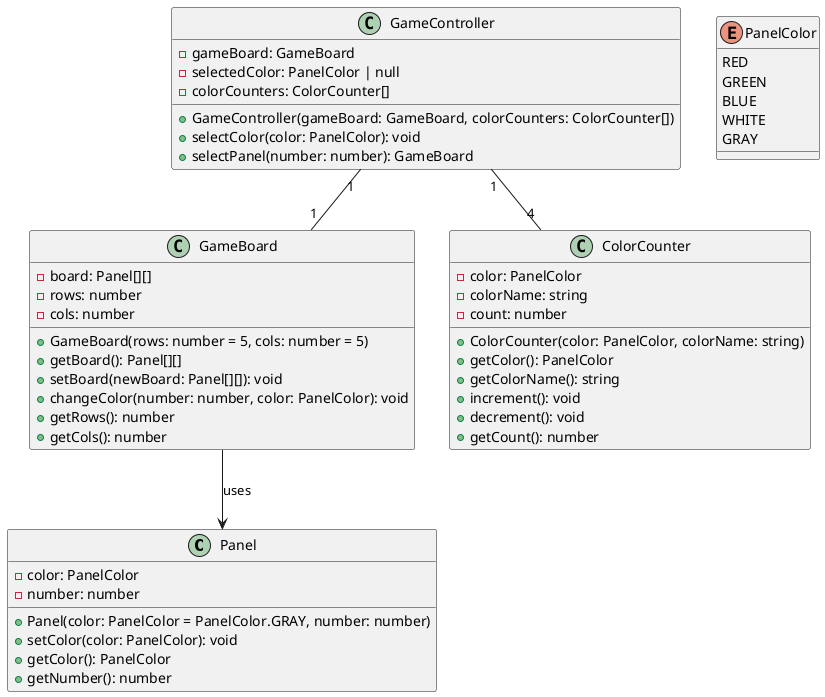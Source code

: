 @startuml

class Panel {
  - color: PanelColor
  - number: number
  + Panel(color: PanelColor = PanelColor.GRAY, number: number)
  + setColor(color: PanelColor): void
  + getColor(): PanelColor
  + getNumber(): number
}

enum PanelColor {
  RED
  GREEN
  BLUE
  WHITE
  GRAY
}

class GameBoard {
  - board: Panel[][]
  - rows: number
  - cols: number
  + GameBoard(rows: number = 5, cols: number = 5)
  + getBoard(): Panel[][]
  + setBoard(newBoard: Panel[][]): void
  + changeColor(number: number, color: PanelColor): void
  + getRows(): number
  + getCols(): number
}

class GameController {
  - gameBoard: GameBoard
  - selectedColor: PanelColor | null
  - colorCounters: ColorCounter[]
  + GameController(gameBoard: GameBoard, colorCounters: ColorCounter[])
  + selectColor(color: PanelColor): void
  + selectPanel(number: number): GameBoard
}

class ColorCounter {
  - color: PanelColor
  - colorName: string
  - count: number
  + ColorCounter(color: PanelColor, colorName: string)
  + getColor(): PanelColor
  + getColorName(): string
  + increment(): void
  + decrement(): void
  + getCount(): number
}

GameBoard --> Panel: uses
GameController "1" -- "1" GameBoard
GameController "1" -- "4" ColorCounter

@enduml
